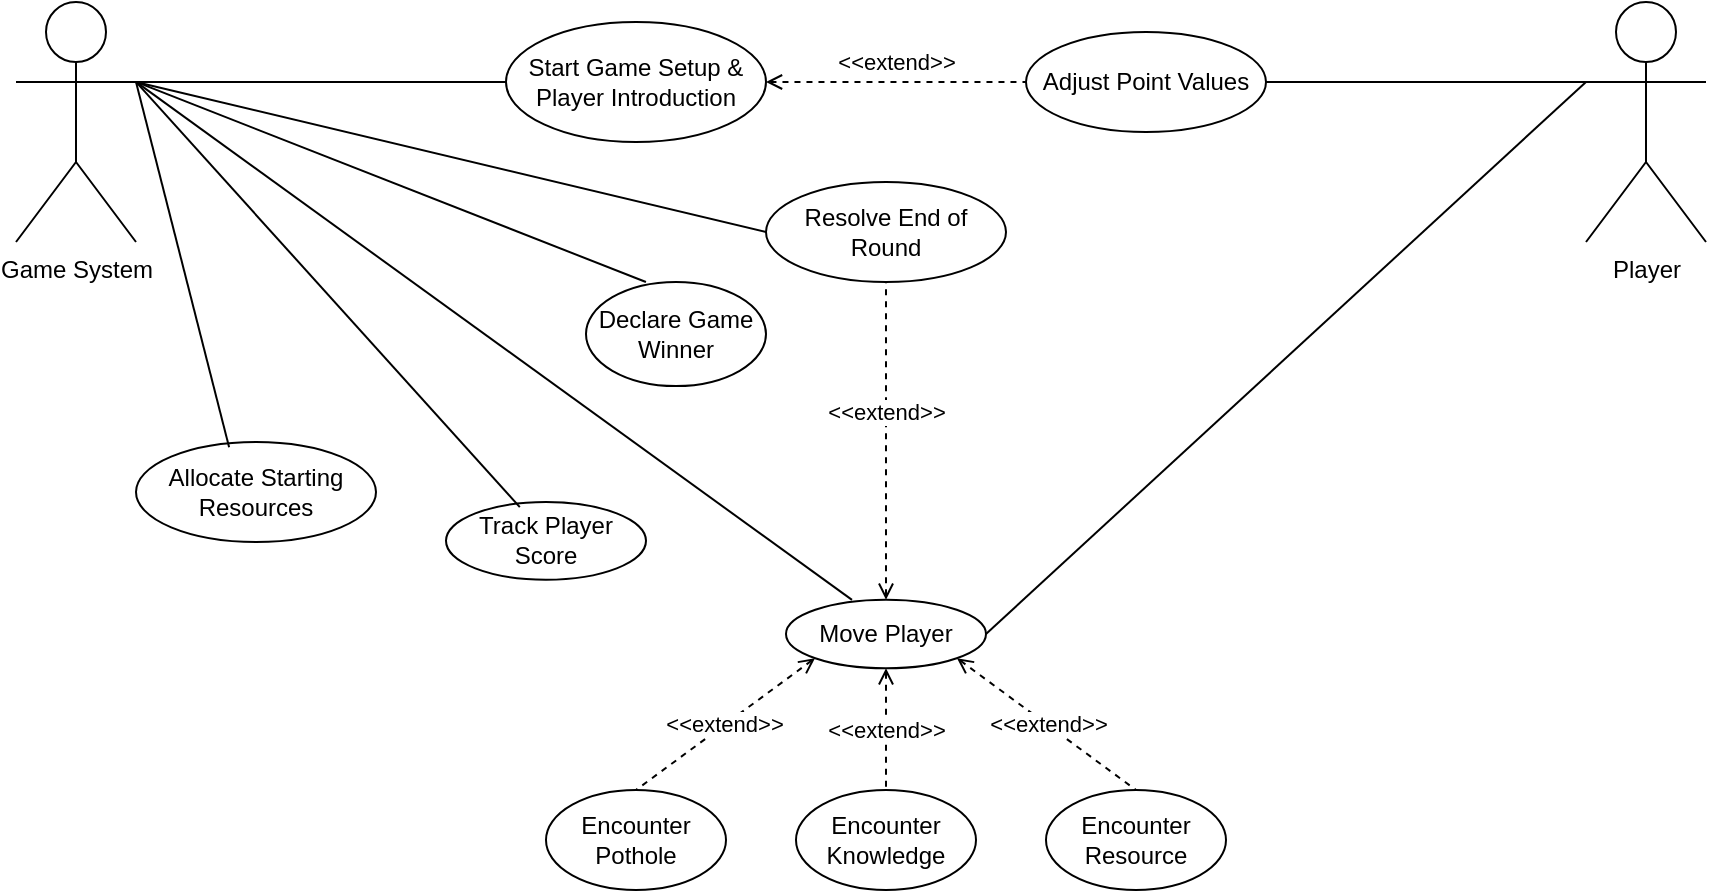 <mxfile version="24.8.4">
  <diagram name="Use case diagram" id="xtZunVuRfSpyqEBUtS4J">
    <mxGraphModel dx="1430" dy="757" grid="1" gridSize="10" guides="1" tooltips="1" connect="1" arrows="1" fold="1" page="1" pageScale="1" pageWidth="1169" pageHeight="827" math="0" shadow="0">
      <root>
        <mxCell id="0" />
        <mxCell id="1" parent="0" />
        <mxCell id="i_DUv70KCGooywqwRf0s-3" value="" style="rounded=0;orthogonalLoop=1;jettySize=auto;html=1;strokeColor=default;endArrow=none;endFill=0;exitX=1;exitY=0.333;exitDx=0;exitDy=0;exitPerimeter=0;" parent="1" source="Qo3CJPkrSob604qk2q2i-7" target="i_DUv70KCGooywqwRf0s-2" edge="1">
          <mxGeometry relative="1" as="geometry">
            <mxPoint x="100" y="250" as="sourcePoint" />
          </mxGeometry>
        </mxCell>
        <mxCell id="i_DUv70KCGooywqwRf0s-1" value="Player" style="shape=umlActor;verticalLabelPosition=bottom;verticalAlign=top;html=1;outlineConnect=0;rounded=1;" parent="1" vertex="1">
          <mxGeometry x="950" y="20" width="60" height="120" as="geometry" />
        </mxCell>
        <mxCell id="i_DUv70KCGooywqwRf0s-2" value="Start Game Setup &amp;amp; Player Introduction" style="ellipse;whiteSpace=wrap;html=1;verticalAlign=middle;rounded=1;align=center;labelPosition=center;verticalLabelPosition=middle;" parent="1" vertex="1">
          <mxGeometry x="410" y="30" width="130" height="60" as="geometry" />
        </mxCell>
        <mxCell id="vSMD2bVpbC3IDvef_Gb8-3" value="&lt;div style=&quot;&quot;&gt;&amp;lt;&amp;lt;extend&amp;gt;&amp;gt;&lt;/div&gt;" style="rounded=0;orthogonalLoop=1;jettySize=auto;html=1;exitX=0.5;exitY=0;exitDx=0;exitDy=0;entryX=0.5;entryY=1;entryDx=0;entryDy=0;endArrow=none;endFill=0;startArrow=open;startFill=0;dashed=1;align=center;jumpStyle=none;" parent="1" source="i_DUv70KCGooywqwRf0s-4" target="i_DUv70KCGooywqwRf0s-5" edge="1">
          <mxGeometry x="0.182" relative="1" as="geometry">
            <mxPoint as="offset" />
          </mxGeometry>
        </mxCell>
        <mxCell id="i_DUv70KCGooywqwRf0s-4" value="Move Player" style="ellipse;whiteSpace=wrap;html=1;verticalAlign=middle;rounded=1;align=center;labelPosition=center;verticalLabelPosition=middle;" parent="1" vertex="1">
          <mxGeometry x="550" y="318.86" width="100" height="34.28" as="geometry" />
        </mxCell>
        <mxCell id="i_DUv70KCGooywqwRf0s-5" value="Resolve End of Round" style="ellipse;whiteSpace=wrap;html=1;verticalAlign=middle;rounded=1;align=center;labelPosition=center;verticalLabelPosition=middle;" parent="1" vertex="1">
          <mxGeometry x="540" y="110" width="120" height="50" as="geometry" />
        </mxCell>
        <mxCell id="i_DUv70KCGooywqwRf0s-6" value="Declare Game Winner" style="ellipse;whiteSpace=wrap;html=1;verticalAlign=middle;rounded=1;align=center;labelPosition=center;verticalLabelPosition=middle;" parent="1" vertex="1">
          <mxGeometry x="450" y="160" width="90" height="52" as="geometry" />
        </mxCell>
        <mxCell id="i_DUv70KCGooywqwRf0s-7" value="Adjust Point Values" style="ellipse;whiteSpace=wrap;html=1;verticalAlign=middle;rounded=1;align=center;labelPosition=center;verticalLabelPosition=middle;" parent="1" vertex="1">
          <mxGeometry x="670" y="35" width="120" height="50" as="geometry" />
        </mxCell>
        <mxCell id="vSMD2bVpbC3IDvef_Gb8-2" value="" style="rounded=0;orthogonalLoop=1;jettySize=auto;html=1;strokeColor=default;endArrow=none;endFill=0;exitX=1;exitY=0.5;exitDx=0;exitDy=0;entryX=0;entryY=0.333;entryDx=0;entryDy=0;entryPerimeter=0;" parent="1" source="i_DUv70KCGooywqwRf0s-4" target="i_DUv70KCGooywqwRf0s-1" edge="1">
          <mxGeometry relative="1" as="geometry">
            <mxPoint x="110" y="618" as="sourcePoint" />
            <mxPoint x="300" y="618" as="targetPoint" />
          </mxGeometry>
        </mxCell>
        <mxCell id="Qo3CJPkrSob604qk2q2i-1" value="&lt;div style=&quot;&quot;&gt;&amp;lt;&amp;lt;extend&amp;gt;&amp;gt;&lt;/div&gt;" style="rounded=0;orthogonalLoop=1;jettySize=auto;html=1;entryX=0;entryY=0.5;entryDx=0;entryDy=0;endArrow=none;endFill=0;startArrow=open;startFill=0;dashed=1;align=center;jumpStyle=none;" parent="1" source="i_DUv70KCGooywqwRf0s-2" target="i_DUv70KCGooywqwRf0s-7" edge="1">
          <mxGeometry y="10" relative="1" as="geometry">
            <mxPoint x="387.5" y="200" as="sourcePoint" />
            <mxPoint x="202.5" y="348" as="targetPoint" />
            <mxPoint as="offset" />
          </mxGeometry>
        </mxCell>
        <mxCell id="Qo3CJPkrSob604qk2q2i-7" value="Game System" style="shape=umlActor;verticalLabelPosition=bottom;verticalAlign=top;html=1;outlineConnect=0;rounded=1;" parent="1" vertex="1">
          <mxGeometry x="165" y="20" width="60" height="120" as="geometry" />
        </mxCell>
        <mxCell id="Qo3CJPkrSob604qk2q2i-8" value="" style="rounded=0;orthogonalLoop=1;jettySize=auto;html=1;strokeColor=default;endArrow=none;endFill=0;entryX=0.333;entryY=0;entryDx=0;entryDy=0;exitX=1;exitY=0.333;exitDx=0;exitDy=0;exitPerimeter=0;entryPerimeter=0;" parent="1" source="Qo3CJPkrSob604qk2q2i-7" target="i_DUv70KCGooywqwRf0s-6" edge="1">
          <mxGeometry relative="1" as="geometry">
            <mxPoint x="100" y="250" as="sourcePoint" />
            <mxPoint x="223" y="166" as="targetPoint" />
          </mxGeometry>
        </mxCell>
        <mxCell id="Qo3CJPkrSob604qk2q2i-9" value="" style="rounded=0;orthogonalLoop=1;jettySize=auto;html=1;strokeColor=default;endArrow=none;endFill=0;entryX=0;entryY=0.5;entryDx=0;entryDy=0;exitX=1;exitY=0.333;exitDx=0;exitDy=0;exitPerimeter=0;" parent="1" source="Qo3CJPkrSob604qk2q2i-7" target="i_DUv70KCGooywqwRf0s-5" edge="1">
          <mxGeometry relative="1" as="geometry">
            <mxPoint x="100" y="250" as="sourcePoint" />
            <mxPoint x="210" y="256" as="targetPoint" />
          </mxGeometry>
        </mxCell>
        <mxCell id="Qo3CJPkrSob604qk2q2i-15" value="Track Player Score" style="ellipse;whiteSpace=wrap;html=1;verticalAlign=middle;rounded=1;align=center;labelPosition=center;verticalLabelPosition=middle;" parent="1" vertex="1">
          <mxGeometry x="380" y="270" width="100" height="38.86" as="geometry" />
        </mxCell>
        <mxCell id="M5QZkY9UcsKAtR6fMrL0-1" value="Allocate Starting Resources" style="ellipse;whiteSpace=wrap;html=1;verticalAlign=middle;rounded=1;align=center;labelPosition=center;verticalLabelPosition=middle;" parent="1" vertex="1">
          <mxGeometry x="225" y="240" width="120" height="50" as="geometry" />
        </mxCell>
        <mxCell id="M5QZkY9UcsKAtR6fMrL0-2" value="" style="rounded=0;orthogonalLoop=1;jettySize=auto;html=1;strokeColor=default;endArrow=none;endFill=0;entryX=0.388;entryY=0.053;entryDx=0;entryDy=0;exitX=1;exitY=0.333;exitDx=0;exitDy=0;exitPerimeter=0;entryPerimeter=0;" parent="1" source="Qo3CJPkrSob604qk2q2i-7" target="M5QZkY9UcsKAtR6fMrL0-1" edge="1">
          <mxGeometry relative="1" as="geometry">
            <mxPoint x="100" y="250" as="sourcePoint" />
            <mxPoint x="350" y="256" as="targetPoint" />
          </mxGeometry>
        </mxCell>
        <mxCell id="Gk_G7Ch_RsXF_VZHo3o1-1" value="Encounter Knowledge" style="ellipse;whiteSpace=wrap;html=1;verticalAlign=middle;rounded=1;align=center;labelPosition=center;verticalLabelPosition=middle;" parent="1" vertex="1">
          <mxGeometry x="555" y="414" width="90" height="50" as="geometry" />
        </mxCell>
        <mxCell id="JbGaIRxd_xf0KVDo2_7p-2" value="&lt;div style=&quot;&quot;&gt;&amp;lt;&amp;lt;extend&amp;gt;&amp;gt;&lt;/div&gt;" style="rounded=0;orthogonalLoop=1;jettySize=auto;html=1;entryX=0.5;entryY=0;entryDx=0;entryDy=0;endArrow=none;endFill=0;startArrow=open;startFill=0;dashed=1;align=center;jumpStyle=none;exitX=0.5;exitY=1;exitDx=0;exitDy=0;" parent="1" source="i_DUv70KCGooywqwRf0s-4" target="Gk_G7Ch_RsXF_VZHo3o1-1" edge="1">
          <mxGeometry x="0.005" relative="1" as="geometry">
            <mxPoint x="100" y="1005.72" as="sourcePoint" />
            <mxPoint x="200" y="935.72" as="targetPoint" />
            <mxPoint as="offset" />
          </mxGeometry>
        </mxCell>
        <mxCell id="FUP2jWrs1B8CLhbwvG2T-1" value="" style="rounded=0;orthogonalLoop=1;jettySize=auto;html=1;strokeColor=default;endArrow=none;endFill=0;entryX=0.33;entryY=0.003;entryDx=0;entryDy=0;exitX=1;exitY=0.333;exitDx=0;exitDy=0;exitPerimeter=0;entryPerimeter=0;" parent="1" source="Qo3CJPkrSob604qk2q2i-7" target="i_DUv70KCGooywqwRf0s-4" edge="1">
          <mxGeometry relative="1" as="geometry">
            <mxPoint x="100" y="250" as="sourcePoint" />
            <mxPoint x="298" y="337" as="targetPoint" />
          </mxGeometry>
        </mxCell>
        <mxCell id="FUP2jWrs1B8CLhbwvG2T-5" value="" style="rounded=0;orthogonalLoop=1;jettySize=auto;html=1;strokeColor=default;endArrow=none;endFill=0;exitX=1;exitY=0.5;exitDx=0;exitDy=0;entryX=0;entryY=0.333;entryDx=0;entryDy=0;entryPerimeter=0;" parent="1" source="i_DUv70KCGooywqwRf0s-7" target="i_DUv70KCGooywqwRf0s-1" edge="1">
          <mxGeometry relative="1" as="geometry">
            <mxPoint x="325" y="560" as="sourcePoint" />
            <mxPoint x="100" y="670" as="targetPoint" />
          </mxGeometry>
        </mxCell>
        <mxCell id="N2udNPrH21AUYxStmQhA-1" value="Encounter Resource" style="ellipse;whiteSpace=wrap;html=1;verticalAlign=middle;rounded=1;align=center;labelPosition=center;verticalLabelPosition=middle;" parent="1" vertex="1">
          <mxGeometry x="680" y="414" width="90" height="50" as="geometry" />
        </mxCell>
        <mxCell id="N2udNPrH21AUYxStmQhA-2" value="Encounter Pothole" style="ellipse;whiteSpace=wrap;html=1;verticalAlign=middle;rounded=1;align=center;labelPosition=center;verticalLabelPosition=middle;" parent="1" vertex="1">
          <mxGeometry x="430" y="414" width="90" height="50" as="geometry" />
        </mxCell>
        <mxCell id="N2udNPrH21AUYxStmQhA-3" value="&lt;div style=&quot;&quot;&gt;&amp;lt;&amp;lt;extend&amp;gt;&amp;gt;&lt;/div&gt;" style="rounded=0;orthogonalLoop=1;jettySize=auto;html=1;entryX=0.5;entryY=0;entryDx=0;entryDy=0;endArrow=none;endFill=0;startArrow=open;startFill=0;dashed=1;align=center;jumpStyle=none;exitX=0;exitY=1;exitDx=0;exitDy=0;" parent="1" source="i_DUv70KCGooywqwRf0s-4" target="N2udNPrH21AUYxStmQhA-2" edge="1">
          <mxGeometry x="0.005" relative="1" as="geometry">
            <mxPoint x="395" y="735.72" as="sourcePoint" />
            <mxPoint x="395" y="845.72" as="targetPoint" />
            <mxPoint as="offset" />
          </mxGeometry>
        </mxCell>
        <mxCell id="N2udNPrH21AUYxStmQhA-4" value="&lt;div style=&quot;&quot;&gt;&amp;lt;&amp;lt;extend&amp;gt;&amp;gt;&lt;/div&gt;" style="rounded=0;orthogonalLoop=1;jettySize=auto;html=1;entryX=0.5;entryY=0;entryDx=0;entryDy=0;endArrow=none;endFill=0;startArrow=open;startFill=0;dashed=1;align=center;jumpStyle=none;exitX=1;exitY=1;exitDx=0;exitDy=0;" parent="1" source="i_DUv70KCGooywqwRf0s-4" target="N2udNPrH21AUYxStmQhA-1" edge="1">
          <mxGeometry x="0.005" relative="1" as="geometry">
            <mxPoint x="395" y="735.72" as="sourcePoint" />
            <mxPoint x="395" y="845.72" as="targetPoint" />
            <mxPoint as="offset" />
          </mxGeometry>
        </mxCell>
        <mxCell id="-n16odAyd5wxSmJXIxZt-1" value="" style="rounded=0;orthogonalLoop=1;jettySize=auto;html=1;strokeColor=default;endArrow=none;endFill=0;entryX=0.369;entryY=0.066;entryDx=0;entryDy=0;exitX=1;exitY=0.333;exitDx=0;exitDy=0;exitPerimeter=0;entryPerimeter=0;" parent="1" source="Qo3CJPkrSob604qk2q2i-7" target="Qo3CJPkrSob604qk2q2i-15" edge="1">
          <mxGeometry relative="1" as="geometry">
            <mxPoint x="235" y="70" as="sourcePoint" />
            <mxPoint x="301" y="243" as="targetPoint" />
          </mxGeometry>
        </mxCell>
      </root>
    </mxGraphModel>
  </diagram>
</mxfile>
